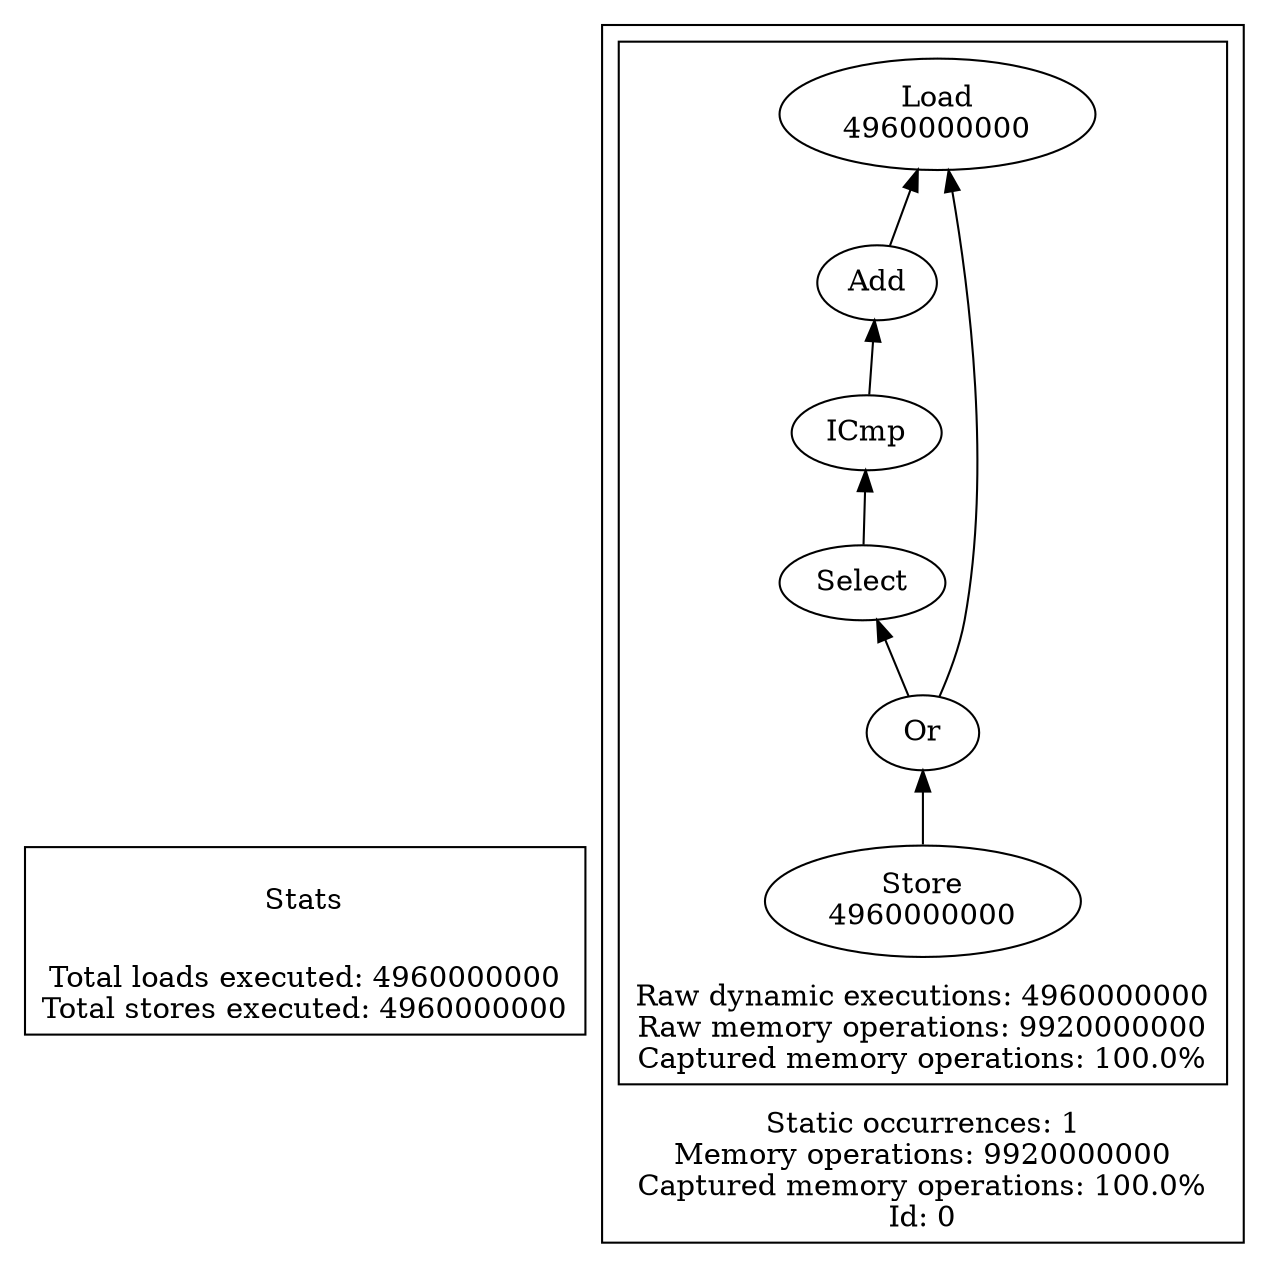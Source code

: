 strict digraph {
rankdir=BT
subgraph {
Stats [shape=plaintext]
cluster=true
label="Total loads executed: 4960000000\nTotal stores executed: 4960000000"
}
subgraph {
subgraph {
"0_0_29" [label="Or"]
"0_0_28" [label="Select"]
"0_0_29" -> "0_0_28"
{
rank=min
"0_0_31" [label="Store\n4960000000"]
}
"0_0_31" -> "0_0_29"
"0_0_25" [label="Load\n4960000000"]
"0_0_29" -> "0_0_25"
"0_0_26" [label="Add"]
"0_0_26" -> "0_0_25"
"0_0_27" [label="ICmp"]
"0_0_27" -> "0_0_26"
"0_0_28" -> "0_0_27"
cluster=true
label="Raw dynamic executions: 4960000000\nRaw memory operations: 9920000000\nCaptured memory operations: 100.0%"
}
cluster=true
label="Static occurrences: 1\nMemory operations: 9920000000\nCaptured memory operations: 100.0%\nId: 0"
}
}
